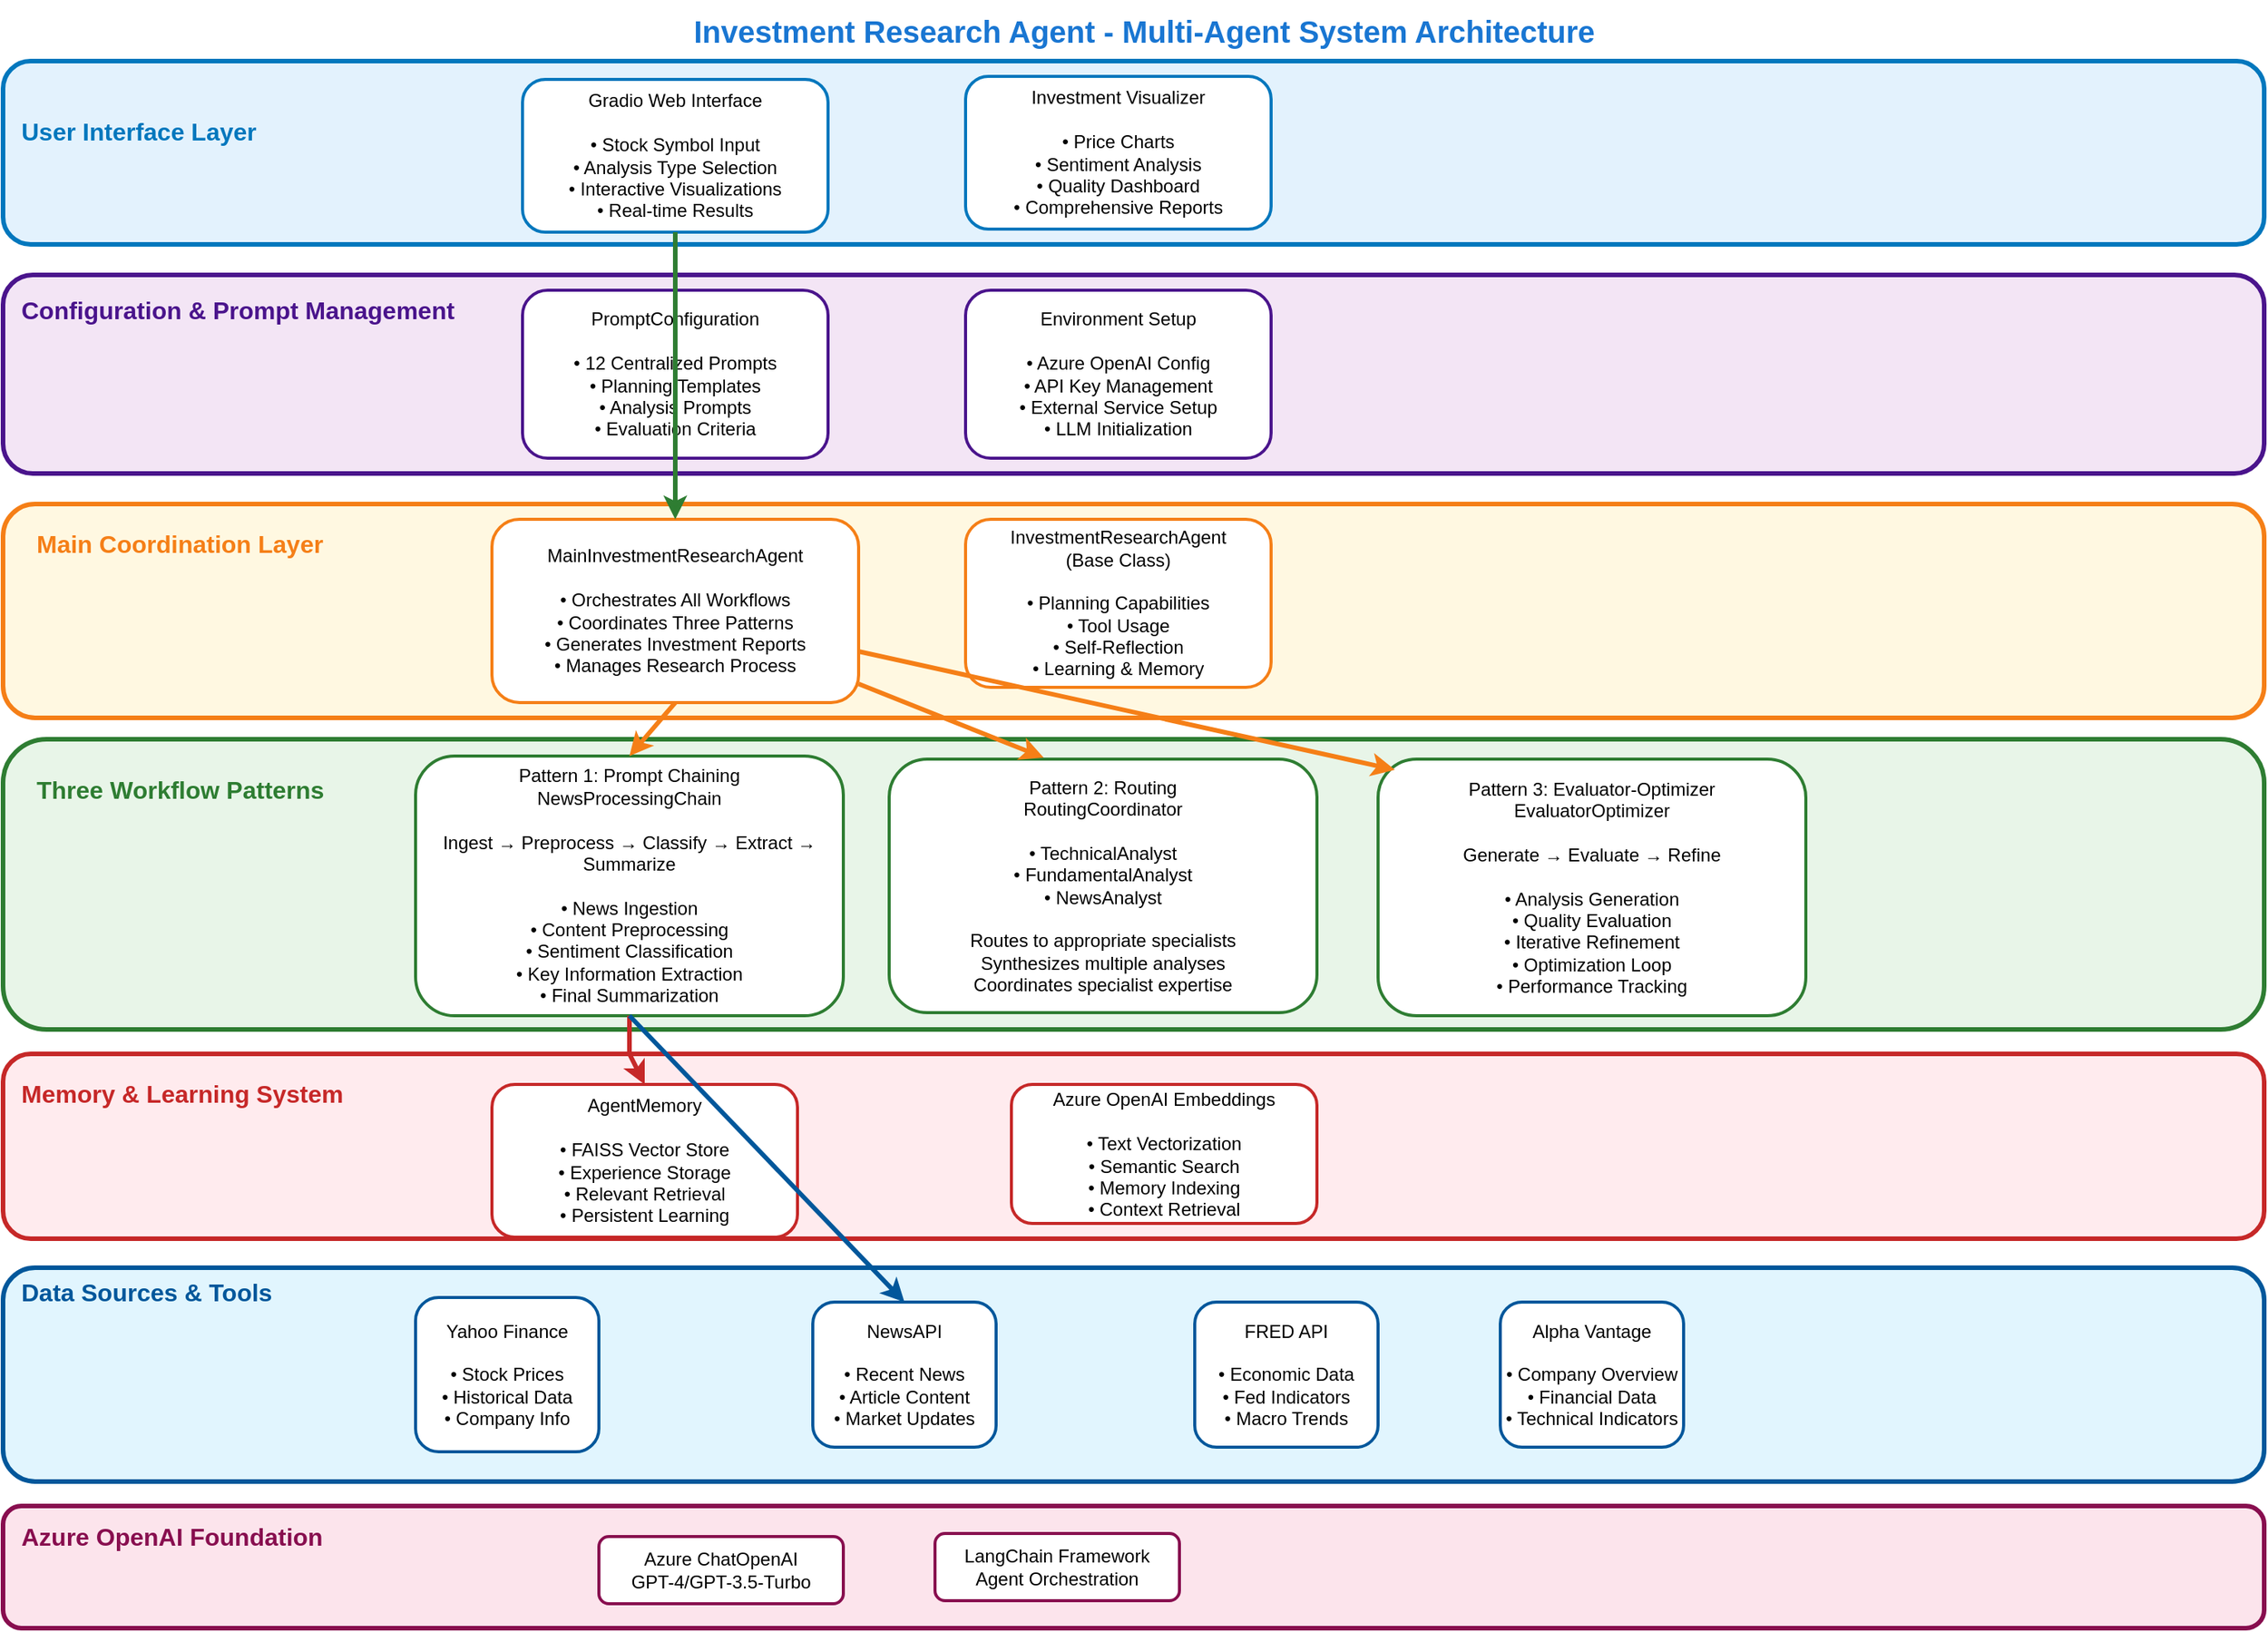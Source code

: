 <mxfile scale="1" border="10">
    <diagram name="System Architecture" id="investment-architecture">
        <mxGraphModel dx="2520" dy="1416" grid="1" gridSize="10" guides="1" tooltips="1" connect="1" arrows="1" fold="1" page="1" pageScale="1" pageWidth="1654" pageHeight="1169" background="#ffffff" math="0" shadow="0">
            <root>
                <mxCell id="0"/>
                <mxCell id="1" parent="0"/>
                <mxCell id="title" value="Investment Research Agent - Multi-Agent System Architecture" style="text;html=1;strokeColor=none;fillColor=none;align=center;verticalAlign=middle;whiteSpace=wrap;rounded=0;fontSize=20;fontStyle=1;fontColor=#1976D2" parent="1" vertex="1">
                    <mxGeometry x="327" y="20" width="1000" height="40" as="geometry"/>
                </mxCell>
                <mxCell id="ui-container" value="" style="rounded=1;whiteSpace=wrap;html=1;fillColor=#E3F2FD;strokeColor=#0277BD;strokeWidth=3;" parent="1" vertex="1">
                    <mxGeometry x="80" y="60" width="1480" height="120" as="geometry"/>
                </mxCell>
                <mxCell id="ui-title" value="User Interface Layer" style="text;html=1;strokeColor=none;fillColor=none;align=left;verticalAlign=top;whiteSpace=wrap;rounded=0;fontSize=16;fontStyle=1;fontColor=#0277BD" parent="1" vertex="1">
                    <mxGeometry x="90" y="90" width="200" height="25" as="geometry"/>
                </mxCell>
                <mxCell id="gradio-ui" value="Gradio Web Interface&#xa;&#xa;• Stock Symbol Input&#xa;• Analysis Type Selection&#xa;• Interactive Visualizations&#xa;• Real-time Results" style="rounded=1;whiteSpace=wrap;html=1;fillColor=#FFFFFF;strokeColor=#0277BD;strokeWidth=2;" parent="1" vertex="1">
                    <mxGeometry x="420" y="72" width="200" height="100" as="geometry"/>
                </mxCell>
                <mxCell id="visualizer" value="Investment Visualizer&#xa;&#xa;• Price Charts&#xa;• Sentiment Analysis&#xa;• Quality Dashboard&#xa;• Comprehensive Reports" style="rounded=1;whiteSpace=wrap;html=1;fillColor=#FFFFFF;strokeColor=#0277BD;strokeWidth=2;" parent="1" vertex="1">
                    <mxGeometry x="710" y="70" width="200" height="100" as="geometry"/>
                </mxCell>
                <mxCell id="config-container" value="" style="rounded=1;whiteSpace=wrap;html=1;fillColor=#F3E5F5;strokeColor=#4A148C;strokeWidth=3;" parent="1" vertex="1">
                    <mxGeometry x="80" y="200" width="1480" height="130" as="geometry"/>
                </mxCell>
                <mxCell id="config-title" value="Configuration &amp; Prompt Management" style="text;html=1;strokeColor=none;fillColor=none;align=left;verticalAlign=top;whiteSpace=wrap;rounded=0;fontSize=16;fontStyle=1;fontColor=#4A148C" parent="1" vertex="1">
                    <mxGeometry x="90" y="206.5" width="410" height="25" as="geometry"/>
                </mxCell>
                <mxCell id="prompt-config" value="PromptConfiguration&#xa;&#xa;• 12 Centralized Prompts&#xa;• Planning Templates&#xa;• Analysis Prompts&#xa;• Evaluation Criteria" style="rounded=1;whiteSpace=wrap;html=1;fillColor=#FFFFFF;strokeColor=#4A148C;strokeWidth=2;" parent="1" vertex="1">
                    <mxGeometry x="420" y="210" width="200" height="110" as="geometry"/>
                </mxCell>
                <mxCell id="env-config" value="Environment Setup&#xa;&#xa;• Azure OpenAI Config&#xa;• API Key Management&#xa;• External Service Setup&#xa;• LLM Initialization" style="rounded=1;whiteSpace=wrap;html=1;fillColor=#FFFFFF;strokeColor=#4A148C;strokeWidth=2;" parent="1" vertex="1">
                    <mxGeometry x="710" y="210" width="200" height="110" as="geometry"/>
                </mxCell>
                <mxCell id="coordinator-container" value="" style="rounded=1;whiteSpace=wrap;html=1;fillColor=#FFF8E1;strokeColor=#F57F17;strokeWidth=3;" parent="1" vertex="1">
                    <mxGeometry x="80" y="350" width="1480" height="140" as="geometry"/>
                </mxCell>
                <mxCell id="coordinator-title" value="Main Coordination Layer" style="text;html=1;strokeColor=none;fillColor=none;align=left;verticalAlign=top;whiteSpace=wrap;rounded=0;fontSize=16;fontStyle=1;fontColor=#F57F17" parent="1" vertex="1">
                    <mxGeometry x="100" y="360" width="220" height="25" as="geometry"/>
                </mxCell>
                <mxCell id="main-agent" value="MainInvestmentResearchAgent&#xa;&#xa;• Orchestrates All Workflows&#xa;• Coordinates Three Patterns&#xa;• Generates Investment Reports&#xa;• Manages Research Process" style="rounded=1;whiteSpace=wrap;html=1;fillColor=#FFFFFF;strokeColor=#F57F17;strokeWidth=2;" parent="1" vertex="1">
                    <mxGeometry x="400" y="360" width="240" height="120" as="geometry"/>
                </mxCell>
                <mxCell id="base-agent" value="InvestmentResearchAgent&#xa;(Base Class)&#xa;&#xa;• Planning Capabilities&#xa;• Tool Usage&#xa;• Self-Reflection&#xa;• Learning &amp; Memory" style="rounded=1;whiteSpace=wrap;html=1;fillColor=#FFFFFF;strokeColor=#F57F17;strokeWidth=2;" parent="1" vertex="1">
                    <mxGeometry x="710" y="360" width="200" height="110" as="geometry"/>
                </mxCell>
                <mxCell id="workflows-container" value="" style="rounded=1;whiteSpace=wrap;html=1;fillColor=#E8F5E8;strokeColor=#2E7D32;strokeWidth=3;" parent="1" vertex="1">
                    <mxGeometry x="80" y="504" width="1480" height="190" as="geometry"/>
                </mxCell>
                <mxCell id="workflows-title" value="Three Workflow Patterns" style="text;html=1;strokeColor=none;fillColor=none;align=left;verticalAlign=top;whiteSpace=wrap;rounded=0;fontSize=16;fontStyle=1;fontColor=#2E7D32" parent="1" vertex="1">
                    <mxGeometry x="100" y="521" width="200" height="25" as="geometry"/>
                </mxCell>
                <mxCell id="pattern1" value="Pattern 1: Prompt Chaining&#xa;NewsProcessingChain&#xa;&#xa;Ingest → Preprocess → Classify → Extract → Summarize&#xa;&#xa;• News Ingestion&#xa;• Content Preprocessing&#xa;• Sentiment Classification&#xa;• Key Information Extraction&#xa;• Final Summarization" style="rounded=1;whiteSpace=wrap;html=1;fillColor=#FFFFFF;strokeColor=#2E7D32;strokeWidth=2;" parent="1" vertex="1">
                    <mxGeometry x="350" y="515" width="280" height="170" as="geometry"/>
                </mxCell>
                <mxCell id="pattern2" value="Pattern 2: Routing&#xa;RoutingCoordinator&#xa;&#xa;• TechnicalAnalyst&#xa;• FundamentalAnalyst&#xa;• NewsAnalyst&#xa;&#xa;Routes to appropriate specialists&#xa;Synthesizes multiple analyses&#xa;Coordinates specialist expertise" style="rounded=1;whiteSpace=wrap;html=1;fillColor=#FFFFFF;strokeColor=#2E7D32;strokeWidth=2;" parent="1" vertex="1">
                    <mxGeometry x="660" y="517" width="280" height="166" as="geometry"/>
                </mxCell>
                <mxCell id="pattern3" value="Pattern 3: Evaluator-Optimizer&#xa;EvaluatorOptimizer&#xa;&#xa;Generate → Evaluate → Refine&#xa;&#xa;• Analysis Generation&#xa;• Quality Evaluation&#xa;• Iterative Refinement&#xa;• Optimization Loop&#xa;• Performance Tracking" style="rounded=1;whiteSpace=wrap;html=1;fillColor=#FFFFFF;strokeColor=#2E7D32;strokeWidth=2;" parent="1" vertex="1">
                    <mxGeometry x="980" y="517" width="280" height="168" as="geometry"/>
                </mxCell>
                <mxCell id="memory-container" value="" style="rounded=1;whiteSpace=wrap;html=1;fillColor=#FFEBEE;strokeColor=#C62828;strokeWidth=3;" parent="1" vertex="1">
                    <mxGeometry x="80" y="710" width="1480" height="121" as="geometry"/>
                </mxCell>
                <mxCell id="memory-title" value="Memory &amp; Learning System" style="text;html=1;strokeColor=none;fillColor=none;align=left;verticalAlign=top;whiteSpace=wrap;rounded=0;fontSize=16;fontStyle=1;fontColor=#C62828" parent="1" vertex="1">
                    <mxGeometry x="90" y="720" width="220" height="25" as="geometry"/>
                </mxCell>
                <mxCell id="agent-memory" value="AgentMemory&#xa;&#xa;• FAISS Vector Store&#xa;• Experience Storage&#xa;• Relevant Retrieval&#xa;• Persistent Learning" style="rounded=1;whiteSpace=wrap;html=1;fillColor=#FFFFFF;strokeColor=#C62828;strokeWidth=2;" parent="1" vertex="1">
                    <mxGeometry x="400" y="730" width="200" height="100" as="geometry"/>
                </mxCell>
                <mxCell id="embeddings" value="Azure OpenAI Embeddings&#xa;&#xa;• Text Vectorization&#xa;• Semantic Search&#xa;• Memory Indexing&#xa;• Context Retrieval" style="rounded=1;whiteSpace=wrap;html=1;fillColor=#FFFFFF;strokeColor=#C62828;strokeWidth=2;" parent="1" vertex="1">
                    <mxGeometry x="740" y="730" width="200" height="91" as="geometry"/>
                </mxCell>
                <mxCell id="data-container" value="" style="rounded=1;whiteSpace=wrap;html=1;fillColor=#E1F5FE;strokeColor=#01579B;strokeWidth=3;" parent="1" vertex="1">
                    <mxGeometry x="80" y="850" width="1480" height="140" as="geometry"/>
                </mxCell>
                <mxCell id="data-title" value="Data Sources &amp; Tools" style="text;html=1;strokeColor=none;fillColor=none;align=left;verticalAlign=top;whiteSpace=wrap;rounded=0;fontSize=16;fontStyle=1;fontColor=#01579B" parent="1" vertex="1">
                    <mxGeometry x="90" y="850" width="180" height="25" as="geometry"/>
                </mxCell>
                <mxCell id="yahoo-finance" value="Yahoo Finance&#xa;&#xa;• Stock Prices&#xa;• Historical Data&#xa;• Company Info" style="rounded=1;whiteSpace=wrap;html=1;fillColor=#FFFFFF;strokeColor=#01579B;strokeWidth=2;" parent="1" vertex="1">
                    <mxGeometry x="350" y="869.5" width="120" height="101" as="geometry"/>
                </mxCell>
                <mxCell id="newsapi" value="NewsAPI&#xa;&#xa;• Recent News&#xa;• Article Content&#xa;• Market Updates" style="rounded=1;whiteSpace=wrap;html=1;fillColor=#FFFFFF;strokeColor=#01579B;strokeWidth=2;" parent="1" vertex="1">
                    <mxGeometry x="610" y="872.5" width="120" height="95" as="geometry"/>
                </mxCell>
                <mxCell id="fred" value="FRED API&#xa;&#xa;• Economic Data&#xa;• Fed Indicators&#xa;• Macro Trends" style="rounded=1;whiteSpace=wrap;html=1;fillColor=#FFFFFF;strokeColor=#01579B;strokeWidth=2;" parent="1" vertex="1">
                    <mxGeometry x="860" y="872.5" width="120" height="95" as="geometry"/>
                </mxCell>
                <mxCell id="alpha-vantage" value="Alpha Vantage&#xa;&#xa;• Company Overview&#xa;• Financial Data&#xa;• Technical Indicators" style="rounded=1;whiteSpace=wrap;html=1;fillColor=#FFFFFF;strokeColor=#01579B;strokeWidth=2;" parent="1" vertex="1">
                    <mxGeometry x="1060" y="872.5" width="120" height="95" as="geometry"/>
                </mxCell>
                <mxCell id="azure-container" value="" style="rounded=1;whiteSpace=wrap;html=1;fillColor=#FCE4EC;strokeColor=#880E4F;strokeWidth=3;" parent="1" vertex="1">
                    <mxGeometry x="80" y="1006" width="1480" height="80" as="geometry"/>
                </mxCell>
                <mxCell id="azure-title" value="Azure OpenAI Foundation" style="text;html=1;strokeColor=none;fillColor=none;align=left;verticalAlign=top;whiteSpace=wrap;rounded=0;fontSize=16;fontStyle=1;fontColor=#880E4F" parent="1" vertex="1">
                    <mxGeometry x="90" y="1010" width="200" height="25" as="geometry"/>
                </mxCell>
                <mxCell id="azure-llm" value="Azure ChatOpenAI&#xa;GPT-4/GPT-3.5-Turbo" style="rounded=1;whiteSpace=wrap;html=1;fillColor=#FFFFFF;strokeColor=#880E4F;strokeWidth=2;" parent="1" vertex="1">
                    <mxGeometry x="470" y="1026" width="160" height="44" as="geometry"/>
                </mxCell>
                <mxCell id="langchain" value="LangChain Framework&#xa;Agent Orchestration" style="rounded=1;whiteSpace=wrap;html=1;fillColor=#FFFFFF;strokeColor=#880E4F;strokeWidth=2;" parent="1" vertex="1">
                    <mxGeometry x="690" y="1024" width="160" height="44" as="geometry"/>
                </mxCell>
                <mxCell id="flow1" value="" style="endArrow=classic;html=1;rounded=0;exitX=0.5;exitY=1;entryX=0.5;entryY=0;strokeColor=#2E7D32;strokeWidth=3;" parent="1" source="gradio-ui" target="main-agent" edge="1">
                    <mxGeometry width="50" height="50" relative="1" as="geometry">
                        <mxPoint x="220" y="200" as="sourcePoint"/>
                        <mxPoint x="240" y="320" as="targetPoint"/>
                    </mxGeometry>
                </mxCell>
                <mxCell id="flow2" value="" style="endArrow=classic;html=1;rounded=0;exitX=0.5;exitY=1;entryX=0.5;entryY=0;strokeColor=#F57F17;strokeWidth=3;" parent="1" source="main-agent" target="pattern1" edge="1">
                    <mxGeometry width="50" height="50" relative="1" as="geometry">
                        <mxPoint x="240" y="491" as="sourcePoint"/>
                        <mxPoint x="260" y="551" as="targetPoint"/>
                    </mxGeometry>
                </mxCell>
                <mxCell id="flow5" value="" style="endArrow=classic;html=1;rounded=0;exitX=0.5;exitY=1;entryX=0.5;entryY=0;strokeColor=#C62828;strokeWidth=3;" parent="1" source="pattern1" target="agent-memory" edge="1">
                    <mxGeometry width="50" height="50" relative="1" as="geometry">
                        <mxPoint x="260" y="701" as="sourcePoint"/>
                        <mxPoint x="220" y="771" as="targetPoint"/>
                        <Array as="points">
                            <mxPoint x="490" y="710"/>
                        </Array>
                    </mxGeometry>
                </mxCell>
                <mxCell id="flow6" value="" style="endArrow=classic;html=1;rounded=0;exitX=0.5;exitY=1;entryX=0.5;entryY=0;strokeColor=#01579B;strokeWidth=3;" parent="1" source="pattern1" target="newsapi" edge="1">
                    <mxGeometry width="50" height="50" relative="1" as="geometry">
                        <mxPoint x="260" y="701" as="sourcePoint"/>
                        <mxPoint x="340" y="891" as="targetPoint"/>
                        <Array as="points"/>
                    </mxGeometry>
                </mxCell>
                <mxCell id="3" value="" style="endArrow=classic;html=1;rounded=0;entryX=0.361;entryY=-0.006;strokeColor=#F57F17;strokeWidth=3;entryDx=0;entryDy=0;entryPerimeter=0;" edge="1" parent="1" source="main-agent" target="pattern2">
                    <mxGeometry width="50" height="50" relative="1" as="geometry">
                        <mxPoint x="530" y="490" as="sourcePoint"/>
                        <mxPoint x="500" y="525" as="targetPoint"/>
                    </mxGeometry>
                </mxCell>
                <mxCell id="5" value="" style="endArrow=classic;html=1;rounded=0;entryX=0.361;entryY=-0.006;strokeColor=#F57F17;strokeWidth=3;entryDx=0;entryDy=0;entryPerimeter=0;" edge="1" parent="1" source="main-agent">
                    <mxGeometry width="50" height="50" relative="1" as="geometry">
                        <mxPoint x="760" y="490" as="sourcePoint"/>
                        <mxPoint x="991" y="524" as="targetPoint"/>
                    </mxGeometry>
                </mxCell>
            </root>
        </mxGraphModel>
    </diagram>
</mxfile>